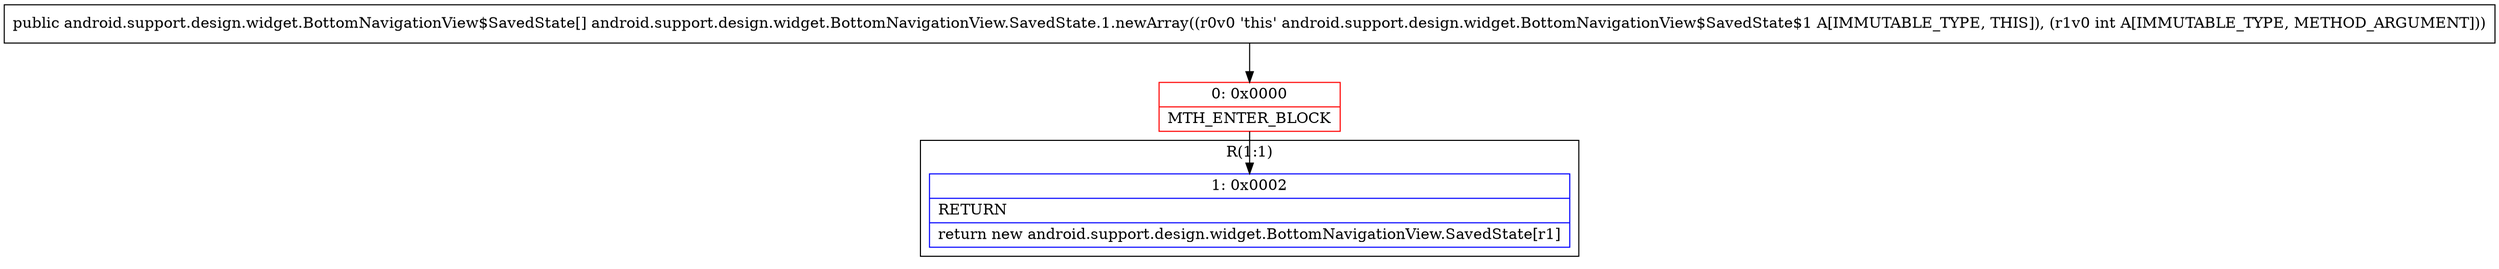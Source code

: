 digraph "CFG forandroid.support.design.widget.BottomNavigationView.SavedState.1.newArray(I)[Landroid\/support\/design\/widget\/BottomNavigationView$SavedState;" {
subgraph cluster_Region_1351052389 {
label = "R(1:1)";
node [shape=record,color=blue];
Node_1 [shape=record,label="{1\:\ 0x0002|RETURN\l|return new android.support.design.widget.BottomNavigationView.SavedState[r1]\l}"];
}
Node_0 [shape=record,color=red,label="{0\:\ 0x0000|MTH_ENTER_BLOCK\l}"];
MethodNode[shape=record,label="{public android.support.design.widget.BottomNavigationView$SavedState[] android.support.design.widget.BottomNavigationView.SavedState.1.newArray((r0v0 'this' android.support.design.widget.BottomNavigationView$SavedState$1 A[IMMUTABLE_TYPE, THIS]), (r1v0 int A[IMMUTABLE_TYPE, METHOD_ARGUMENT])) }"];
MethodNode -> Node_0;
Node_0 -> Node_1;
}

